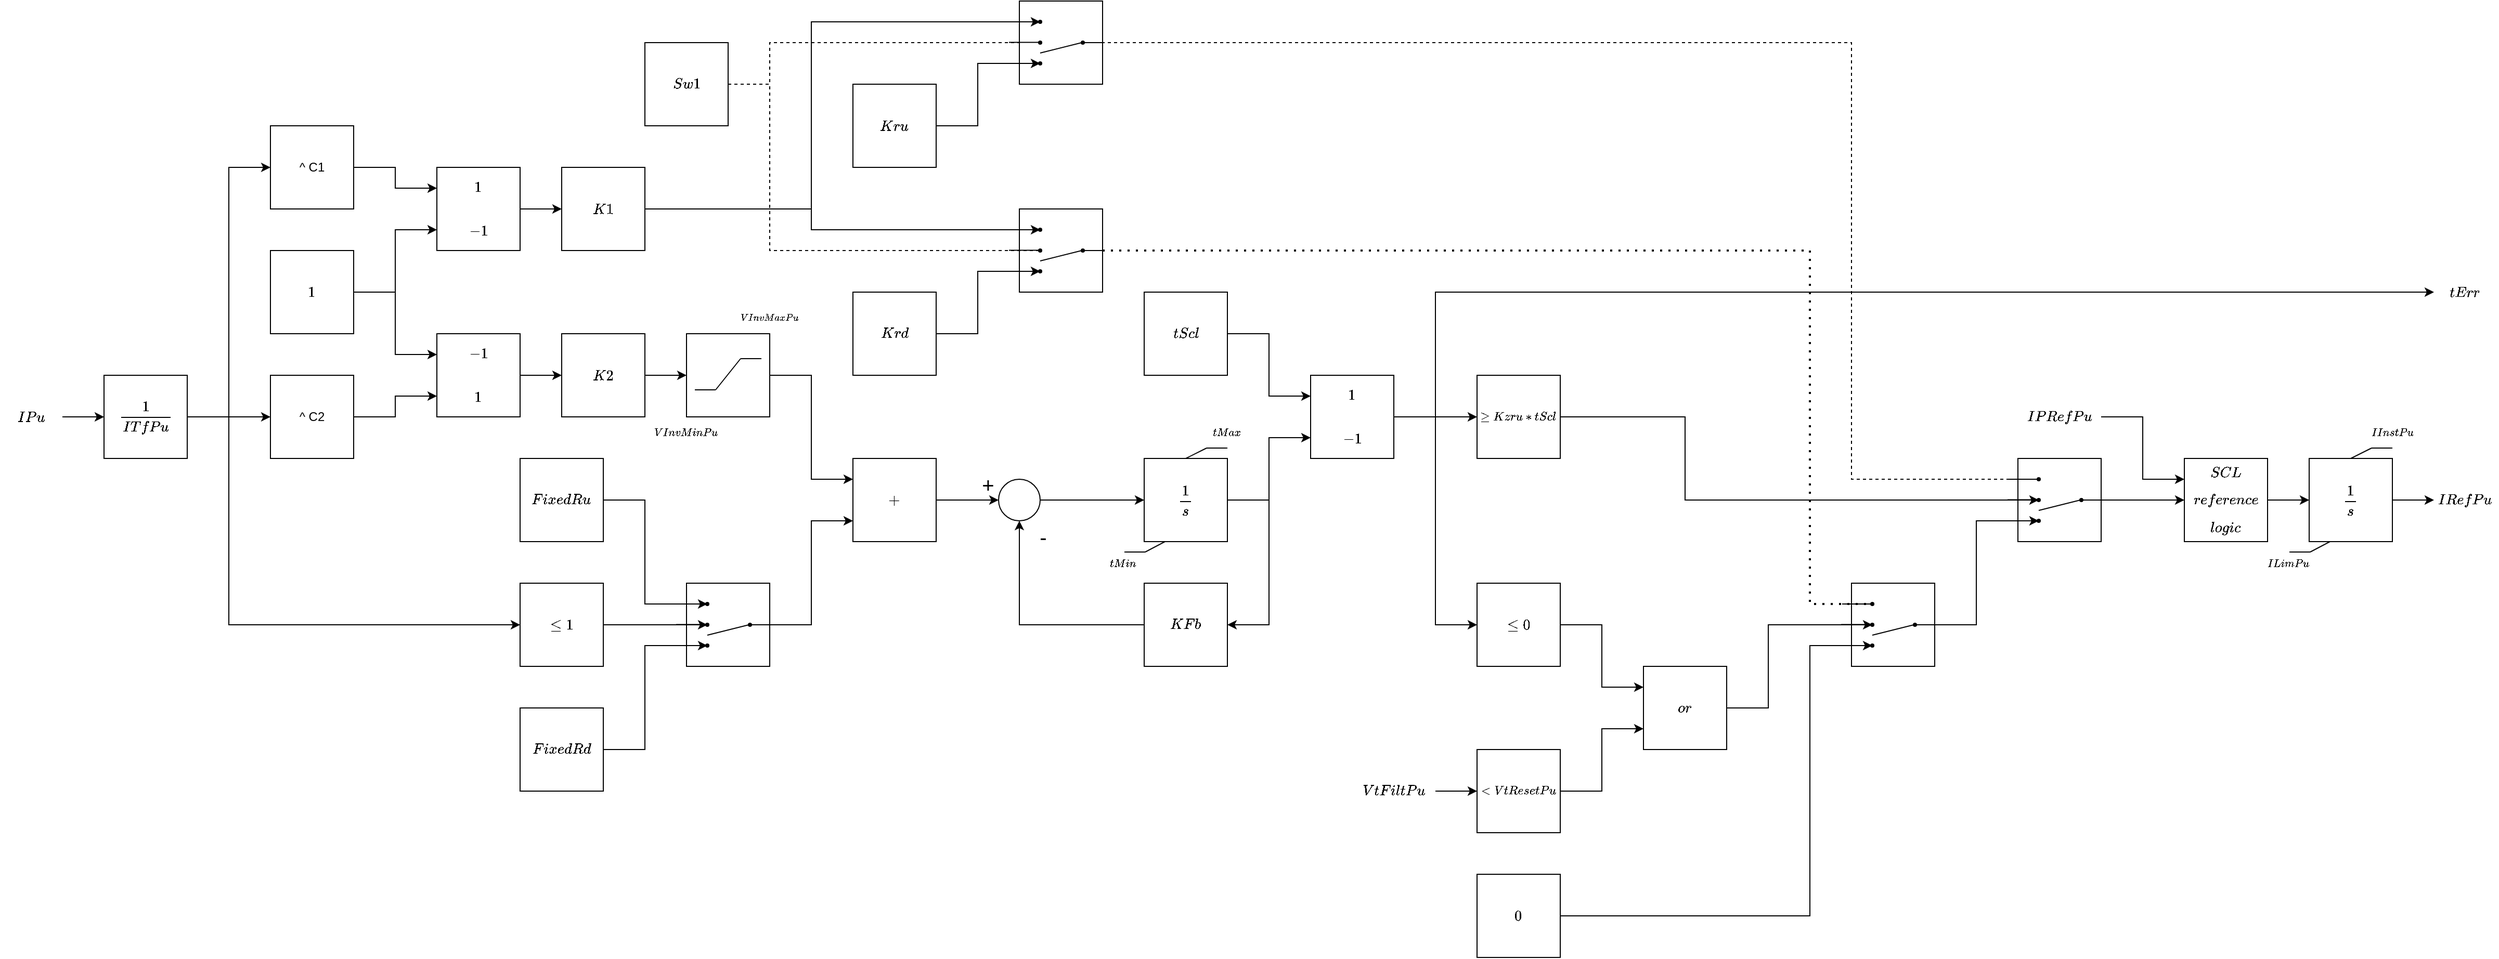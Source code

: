 <mxfile version="24.1.0" type="device">
  <diagram name="Page-1" id="-cMVqA2Gkwa5aGeDibPs">
    <mxGraphModel dx="1762" dy="1243" grid="1" gridSize="10" guides="1" tooltips="1" connect="1" arrows="1" fold="1" page="0" pageScale="1" pageWidth="413" pageHeight="583" math="1" shadow="0">
      <root>
        <mxCell id="0" />
        <mxCell id="1" parent="0" />
        <mxCell id="eN8Zq5XajQ-hrPbZrUXH-4" value="" style="edgeStyle=orthogonalEdgeStyle;rounded=0;orthogonalLoop=1;jettySize=auto;html=1;exitX=1;exitY=0.5;exitDx=0;exitDy=0;" parent="1" source="HanA1OKdP7TFDTROJioc-21" target="eN8Zq5XajQ-hrPbZrUXH-3" edge="1">
          <mxGeometry relative="1" as="geometry">
            <mxPoint x="-200" y="160" as="sourcePoint" />
          </mxGeometry>
        </mxCell>
        <mxCell id="GCO7xrDp6TmdYOZJOnFd-4" value="&lt;span style=&quot;background-color: initial;&quot;&gt;^ C2&lt;/span&gt;" style="whiteSpace=wrap;html=1;aspect=fixed;" parent="1" vertex="1">
          <mxGeometry y="120" width="80" height="80" as="geometry" />
        </mxCell>
        <mxCell id="GCO7xrDp6TmdYOZJOnFd-127" style="edgeStyle=orthogonalEdgeStyle;rounded=0;orthogonalLoop=1;jettySize=auto;html=1;exitX=0.5;exitY=1;exitDx=0;exitDy=0;" parent="1" source="GCO7xrDp6TmdYOZJOnFd-99" edge="1">
          <mxGeometry relative="1" as="geometry">
            <mxPoint x="880.2" y="270.2" as="targetPoint" />
          </mxGeometry>
        </mxCell>
        <mxCell id="GCO7xrDp6TmdYOZJOnFd-99" value="$$\frac{1}{s}$$" style="rounded=0;whiteSpace=wrap;html=1;" parent="1" vertex="1">
          <mxGeometry x="840" y="200" width="80" height="80" as="geometry" />
        </mxCell>
        <mxCell id="GCO7xrDp6TmdYOZJOnFd-110" value="" style="endArrow=none;html=1;exitX=0.5;exitY=0;exitDx=0;exitDy=0;" parent="1" source="GCO7xrDp6TmdYOZJOnFd-99" edge="1">
          <mxGeometry width="50" height="50" relative="1" as="geometry">
            <mxPoint x="880" y="210" as="sourcePoint" />
            <mxPoint x="900" y="190" as="targetPoint" />
          </mxGeometry>
        </mxCell>
        <mxCell id="GCO7xrDp6TmdYOZJOnFd-111" value="" style="endArrow=none;html=1;" parent="1" edge="1">
          <mxGeometry width="50" height="50" relative="1" as="geometry">
            <mxPoint x="900" y="190" as="sourcePoint" />
            <mxPoint x="920" y="190" as="targetPoint" />
          </mxGeometry>
        </mxCell>
        <mxCell id="GCO7xrDp6TmdYOZJOnFd-112" value="&lt;span style=&quot;font-size: 9px;&quot;&gt;$$tMax$$&lt;/span&gt;" style="text;html=1;strokeColor=none;fillColor=none;align=center;verticalAlign=middle;whiteSpace=wrap;rounded=0;fontSize=15;" parent="1" vertex="1">
          <mxGeometry x="840" y="160" width="160" height="30" as="geometry" />
        </mxCell>
        <mxCell id="GCO7xrDp6TmdYOZJOnFd-113" value="" style="endArrow=none;html=1;" parent="1" edge="1">
          <mxGeometry width="50" height="50" relative="1" as="geometry">
            <mxPoint x="841" y="290" as="sourcePoint" />
            <mxPoint x="821" y="290" as="targetPoint" />
          </mxGeometry>
        </mxCell>
        <mxCell id="GCO7xrDp6TmdYOZJOnFd-114" value="&lt;font style=&quot;font-size: 9px;&quot;&gt;$$tMin$$&lt;/font&gt;" style="text;html=1;strokeColor=none;fillColor=none;align=center;verticalAlign=middle;whiteSpace=wrap;rounded=0;fontSize=15;" parent="1" vertex="1">
          <mxGeometry x="760" y="286" width="120" height="30" as="geometry" />
        </mxCell>
        <mxCell id="GCO7xrDp6TmdYOZJOnFd-115" value="" style="endArrow=none;html=1;exitX=0.5;exitY=0;exitDx=0;exitDy=0;entryX=0.25;entryY=1;entryDx=0;entryDy=0;" parent="1" target="GCO7xrDp6TmdYOZJOnFd-99" edge="1">
          <mxGeometry width="50" height="50" relative="1" as="geometry">
            <mxPoint x="841" y="290" as="sourcePoint" />
            <mxPoint x="861" y="270" as="targetPoint" />
          </mxGeometry>
        </mxCell>
        <mxCell id="qLZYFt0uQZEpN5fuRu8l-1" value="" style="edgeStyle=orthogonalEdgeStyle;rounded=0;orthogonalLoop=1;jettySize=auto;html=1;" parent="1" source="eN8Zq5XajQ-hrPbZrUXH-3" target="GCO7xrDp6TmdYOZJOnFd-4" edge="1">
          <mxGeometry relative="1" as="geometry" />
        </mxCell>
        <mxCell id="eN8Zq5XajQ-hrPbZrUXH-3" value="$$\frac{1}{ITfPu}$$" style="whiteSpace=wrap;html=1;aspect=fixed;" parent="1" vertex="1">
          <mxGeometry x="-160" y="120" width="80" height="80" as="geometry" />
        </mxCell>
        <mxCell id="qLZYFt0uQZEpN5fuRu8l-6" value="" style="whiteSpace=wrap;html=1;aspect=fixed;" parent="1" vertex="1">
          <mxGeometry x="400" y="80" width="80" height="80" as="geometry" />
        </mxCell>
        <mxCell id="qLZYFt0uQZEpN5fuRu8l-7" value="" style="endArrow=none;html=1;" parent="1" edge="1">
          <mxGeometry width="50" height="50" relative="1" as="geometry">
            <mxPoint x="428" y="134" as="sourcePoint" />
            <mxPoint x="452" y="104" as="targetPoint" />
          </mxGeometry>
        </mxCell>
        <mxCell id="qLZYFt0uQZEpN5fuRu8l-8" value="" style="endArrow=none;html=1;" parent="1" edge="1">
          <mxGeometry width="50" height="50" relative="1" as="geometry">
            <mxPoint x="452" y="104" as="sourcePoint" />
            <mxPoint x="472" y="104" as="targetPoint" />
          </mxGeometry>
        </mxCell>
        <mxCell id="qLZYFt0uQZEpN5fuRu8l-9" value="&lt;font style=&quot;font-size: 8px;&quot;&gt;$$VInvMaxPu$$&lt;/font&gt;" style="text;html=1;strokeColor=none;fillColor=none;align=center;verticalAlign=middle;whiteSpace=wrap;rounded=0;fontSize=15;" parent="1" vertex="1">
          <mxGeometry x="400" y="50" width="160" height="30" as="geometry" />
        </mxCell>
        <mxCell id="qLZYFt0uQZEpN5fuRu8l-10" value="" style="endArrow=none;html=1;" parent="1" edge="1">
          <mxGeometry width="50" height="50" relative="1" as="geometry">
            <mxPoint x="428" y="134" as="sourcePoint" />
            <mxPoint x="408" y="134" as="targetPoint" />
          </mxGeometry>
        </mxCell>
        <mxCell id="qLZYFt0uQZEpN5fuRu8l-11" value="&lt;font style=&quot;font-size: 9px;&quot;&gt;$$VInvMinPu$$&lt;/font&gt;" style="text;html=1;strokeColor=none;fillColor=none;align=center;verticalAlign=middle;whiteSpace=wrap;rounded=0;fontSize=15;" parent="1" vertex="1">
          <mxGeometry x="320" y="160" width="160" height="30" as="geometry" />
        </mxCell>
        <mxCell id="HanA1OKdP7TFDTROJioc-18" value="$$IRefPu$$" style="text;strokeColor=none;align=center;fillColor=none;html=1;verticalAlign=middle;whiteSpace=wrap;rounded=0;" parent="1" vertex="1">
          <mxGeometry x="2080" y="225" width="60" height="30" as="geometry" />
        </mxCell>
        <mxCell id="HanA1OKdP7TFDTROJioc-21" value="$$IPu$$" style="text;strokeColor=none;align=center;fillColor=none;html=1;verticalAlign=middle;whiteSpace=wrap;rounded=0;" parent="1" vertex="1">
          <mxGeometry x="-260" y="145" width="60" height="30" as="geometry" />
        </mxCell>
        <mxCell id="2_03Gmtgli69JXWUNX96-17" value="" style="edgeStyle=orthogonalEdgeStyle;rounded=0;orthogonalLoop=1;jettySize=auto;html=1;" parent="1" source="HV3P0yh9cOvrx5BpRkT5-2" target="2_03Gmtgli69JXWUNX96-3" edge="1">
          <mxGeometry relative="1" as="geometry" />
        </mxCell>
        <mxCell id="HV3P0yh9cOvrx5BpRkT5-2" value="&lt;table style=&quot;&quot;&gt;&lt;tbody&gt;&lt;tr&gt;&lt;td&gt;&lt;font style=&quot;font-size: 12px;&quot;&gt;$$-1$$&lt;/font&gt;&lt;/td&gt;&lt;/tr&gt;&lt;tr&gt;&lt;td&gt;&lt;font style=&quot;font-size: 12px;&quot;&gt;$$1$$&lt;/font&gt;&lt;/td&gt;&lt;/tr&gt;&lt;/tbody&gt;&lt;/table&gt;" style="whiteSpace=wrap;html=1;aspect=fixed;" parent="1" vertex="1">
          <mxGeometry x="160" y="80" width="80" height="80" as="geometry" />
        </mxCell>
        <mxCell id="HV3P0yh9cOvrx5BpRkT5-4" value="&lt;span style=&quot;background-color: initial;&quot;&gt;^ C1&lt;/span&gt;" style="whiteSpace=wrap;html=1;aspect=fixed;" parent="1" vertex="1">
          <mxGeometry y="-120" width="80" height="80" as="geometry" />
        </mxCell>
        <mxCell id="HV3P0yh9cOvrx5BpRkT5-6" value="&lt;span style=&quot;background-color: initial;&quot;&gt;$$1$$&lt;/span&gt;" style="whiteSpace=wrap;html=1;aspect=fixed;" parent="1" vertex="1">
          <mxGeometry width="80" height="80" as="geometry" />
        </mxCell>
        <mxCell id="HV3P0yh9cOvrx5BpRkT5-8" value="&lt;span style=&quot;background-color: initial;&quot;&gt;$$tScl$$&lt;/span&gt;" style="whiteSpace=wrap;html=1;aspect=fixed;" parent="1" vertex="1">
          <mxGeometry x="840" y="40" width="80" height="80" as="geometry" />
        </mxCell>
        <mxCell id="HV3P0yh9cOvrx5BpRkT5-11" value="" style="whiteSpace=wrap;html=1;aspect=fixed;" parent="1" vertex="1">
          <mxGeometry x="400" y="320" width="80" height="80" as="geometry" />
        </mxCell>
        <mxCell id="HV3P0yh9cOvrx5BpRkT5-12" value="" style="endArrow=none;html=1;startArrow=none;" parent="1" source="HV3P0yh9cOvrx5BpRkT5-20" edge="1">
          <mxGeometry width="50" height="50" relative="1" as="geometry">
            <mxPoint x="460" y="360" as="sourcePoint" />
            <mxPoint x="480" y="360" as="targetPoint" />
          </mxGeometry>
        </mxCell>
        <mxCell id="HV3P0yh9cOvrx5BpRkT5-13" value="" style="endArrow=none;html=1;" parent="1" edge="1">
          <mxGeometry width="50" height="50" relative="1" as="geometry">
            <mxPoint x="391" y="340" as="sourcePoint" />
            <mxPoint x="421" y="340" as="targetPoint" />
          </mxGeometry>
        </mxCell>
        <mxCell id="HV3P0yh9cOvrx5BpRkT5-14" value="" style="endArrow=none;html=1;" parent="1" edge="1">
          <mxGeometry width="50" height="50" relative="1" as="geometry">
            <mxPoint x="390" y="359.8" as="sourcePoint" />
            <mxPoint x="420" y="359.8" as="targetPoint" />
          </mxGeometry>
        </mxCell>
        <mxCell id="HV3P0yh9cOvrx5BpRkT5-15" value="" style="endArrow=none;html=1;" parent="1" edge="1">
          <mxGeometry width="50" height="50" relative="1" as="geometry">
            <mxPoint x="390" y="380" as="sourcePoint" />
            <mxPoint x="420" y="380" as="targetPoint" />
          </mxGeometry>
        </mxCell>
        <mxCell id="HV3P0yh9cOvrx5BpRkT5-16" value="" style="shape=waypoint;sketch=0;fillStyle=solid;size=4;pointerEvents=1;points=[];fillColor=none;resizable=0;rotatable=0;perimeter=centerPerimeter;snapToPoint=1;" parent="1" vertex="1">
          <mxGeometry x="410" y="330" width="20" height="20" as="geometry" />
        </mxCell>
        <mxCell id="HV3P0yh9cOvrx5BpRkT5-17" value="" style="shape=waypoint;sketch=0;fillStyle=solid;size=4;pointerEvents=1;points=[];fillColor=none;resizable=0;rotatable=0;perimeter=centerPerimeter;snapToPoint=1;" parent="1" vertex="1">
          <mxGeometry x="410" y="350" width="20" height="20" as="geometry" />
        </mxCell>
        <mxCell id="HV3P0yh9cOvrx5BpRkT5-18" value="" style="shape=waypoint;sketch=0;fillStyle=solid;size=4;pointerEvents=1;points=[];fillColor=none;resizable=0;rotatable=0;perimeter=centerPerimeter;snapToPoint=1;" parent="1" vertex="1">
          <mxGeometry x="410" y="370" width="20" height="20" as="geometry" />
        </mxCell>
        <mxCell id="HV3P0yh9cOvrx5BpRkT5-19" value="" style="endArrow=none;html=1;" parent="1" target="HV3P0yh9cOvrx5BpRkT5-20" edge="1">
          <mxGeometry width="50" height="50" relative="1" as="geometry">
            <mxPoint x="460" y="360" as="sourcePoint" />
            <mxPoint x="480" y="360" as="targetPoint" />
          </mxGeometry>
        </mxCell>
        <mxCell id="HV3P0yh9cOvrx5BpRkT5-20" value="" style="shape=waypoint;sketch=0;fillStyle=solid;size=4;pointerEvents=1;points=[];fillColor=none;resizable=0;rotatable=0;perimeter=centerPerimeter;snapToPoint=1;" parent="1" vertex="1">
          <mxGeometry x="451" y="350" width="20" height="20" as="geometry" />
        </mxCell>
        <mxCell id="HV3P0yh9cOvrx5BpRkT5-21" value="" style="endArrow=none;html=1;" parent="1" edge="1">
          <mxGeometry width="50" height="50" relative="1" as="geometry">
            <mxPoint x="420" y="370" as="sourcePoint" />
            <mxPoint x="460" y="360" as="targetPoint" />
          </mxGeometry>
        </mxCell>
        <mxCell id="HV3P0yh9cOvrx5BpRkT5-26" value="&lt;span style=&quot;background-color: initial;&quot;&gt;$$K1$$&lt;/span&gt;" style="whiteSpace=wrap;html=1;aspect=fixed;" parent="1" vertex="1">
          <mxGeometry x="280" y="-80" width="80" height="80" as="geometry" />
        </mxCell>
        <mxCell id="HV3P0yh9cOvrx5BpRkT5-29" value="&lt;span style=&quot;background-color: initial;&quot;&gt;$$FixedRu$$&lt;/span&gt;" style="whiteSpace=wrap;html=1;aspect=fixed;" parent="1" vertex="1">
          <mxGeometry x="240" y="200" width="80" height="80" as="geometry" />
        </mxCell>
        <mxCell id="HV3P0yh9cOvrx5BpRkT5-31" value="$$+$$" style="whiteSpace=wrap;html=1;aspect=fixed;" parent="1" vertex="1">
          <mxGeometry x="560" y="200" width="80" height="80" as="geometry" />
        </mxCell>
        <mxCell id="HV3P0yh9cOvrx5BpRkT5-37" value="&lt;span style=&quot;background-color: initial;&quot;&gt;$$\leq 1$$&lt;/span&gt;" style="whiteSpace=wrap;html=1;aspect=fixed;" parent="1" vertex="1">
          <mxGeometry x="240" y="320" width="80" height="80" as="geometry" />
        </mxCell>
        <mxCell id="2_03Gmtgli69JXWUNX96-16" value="" style="edgeStyle=orthogonalEdgeStyle;rounded=0;orthogonalLoop=1;jettySize=auto;html=1;" parent="1" source="2_03Gmtgli69JXWUNX96-1" target="HV3P0yh9cOvrx5BpRkT5-26" edge="1">
          <mxGeometry relative="1" as="geometry" />
        </mxCell>
        <mxCell id="2_03Gmtgli69JXWUNX96-1" value="&lt;table style=&quot;&quot;&gt;&lt;tbody&gt;&lt;tr&gt;&lt;td&gt;&lt;font style=&quot;font-size: 12px;&quot;&gt;$$1$$&lt;/font&gt;&lt;/td&gt;&lt;/tr&gt;&lt;tr&gt;&lt;td&gt;&lt;font style=&quot;font-size: 12px;&quot;&gt;$$-1$$&lt;/font&gt;&lt;/td&gt;&lt;/tr&gt;&lt;/tbody&gt;&lt;/table&gt;" style="whiteSpace=wrap;html=1;aspect=fixed;" parent="1" vertex="1">
          <mxGeometry x="160" y="-80" width="80" height="80" as="geometry" />
        </mxCell>
        <mxCell id="2_03Gmtgli69JXWUNX96-18" value="" style="edgeStyle=orthogonalEdgeStyle;rounded=0;orthogonalLoop=1;jettySize=auto;html=1;" parent="1" source="2_03Gmtgli69JXWUNX96-3" target="qLZYFt0uQZEpN5fuRu8l-6" edge="1">
          <mxGeometry relative="1" as="geometry" />
        </mxCell>
        <mxCell id="2_03Gmtgli69JXWUNX96-3" value="&lt;span style=&quot;background-color: initial;&quot;&gt;$$K2$$&lt;/span&gt;" style="whiteSpace=wrap;html=1;aspect=fixed;" parent="1" vertex="1">
          <mxGeometry x="280" y="80" width="80" height="80" as="geometry" />
        </mxCell>
        <mxCell id="2_03Gmtgli69JXWUNX96-4" value="&lt;span style=&quot;background-color: initial;&quot;&gt;$$FixedRd$$&lt;/span&gt;" style="whiteSpace=wrap;html=1;aspect=fixed;" parent="1" vertex="1">
          <mxGeometry x="240" y="440" width="80" height="80" as="geometry" />
        </mxCell>
        <mxCell id="2_03Gmtgli69JXWUNX96-5" value="" style="endArrow=classic;html=1;rounded=0;exitX=1;exitY=0.5;exitDx=0;exitDy=0;entryX=0;entryY=0.5;entryDx=0;entryDy=0;" parent="1" source="eN8Zq5XajQ-hrPbZrUXH-3" target="HV3P0yh9cOvrx5BpRkT5-37" edge="1">
          <mxGeometry width="50" height="50" relative="1" as="geometry">
            <mxPoint x="50" y="300" as="sourcePoint" />
            <mxPoint x="100" y="250" as="targetPoint" />
            <Array as="points">
              <mxPoint x="-40" y="160" />
              <mxPoint x="-40" y="360" />
            </Array>
          </mxGeometry>
        </mxCell>
        <mxCell id="2_03Gmtgli69JXWUNX96-6" value="" style="endArrow=classic;html=1;rounded=0;exitX=1;exitY=0.5;exitDx=0;exitDy=0;entryX=0.3;entryY=0.65;entryDx=0;entryDy=0;entryPerimeter=0;" parent="1" source="HV3P0yh9cOvrx5BpRkT5-29" target="HV3P0yh9cOvrx5BpRkT5-16" edge="1">
          <mxGeometry width="50" height="50" relative="1" as="geometry">
            <mxPoint x="50" y="300" as="sourcePoint" />
            <mxPoint x="100" y="250" as="targetPoint" />
            <Array as="points">
              <mxPoint x="360" y="240" />
              <mxPoint x="360" y="340" />
            </Array>
          </mxGeometry>
        </mxCell>
        <mxCell id="2_03Gmtgli69JXWUNX96-8" value="" style="endArrow=classic;html=1;rounded=0;exitX=1;exitY=0.5;exitDx=0;exitDy=0;entryX=0.95;entryY=1;entryDx=0;entryDy=0;entryPerimeter=0;" parent="1" source="2_03Gmtgli69JXWUNX96-4" target="HV3P0yh9cOvrx5BpRkT5-18" edge="1">
          <mxGeometry width="50" height="50" relative="1" as="geometry">
            <mxPoint x="50" y="300" as="sourcePoint" />
            <mxPoint x="100" y="250" as="targetPoint" />
            <Array as="points">
              <mxPoint x="360" y="480" />
              <mxPoint x="360" y="380" />
            </Array>
          </mxGeometry>
        </mxCell>
        <mxCell id="2_03Gmtgli69JXWUNX96-10" value="" style="endArrow=classic;html=1;rounded=0;exitX=1;exitY=0.5;exitDx=0;exitDy=0;" parent="1" source="HV3P0yh9cOvrx5BpRkT5-37" target="HV3P0yh9cOvrx5BpRkT5-17" edge="1">
          <mxGeometry width="50" height="50" relative="1" as="geometry">
            <mxPoint x="50" y="300" as="sourcePoint" />
            <mxPoint x="100" y="250" as="targetPoint" />
          </mxGeometry>
        </mxCell>
        <mxCell id="2_03Gmtgli69JXWUNX96-11" value="" style="endArrow=classic;html=1;rounded=0;exitX=1;exitY=0.5;exitDx=0;exitDy=0;entryX=0;entryY=0.5;entryDx=0;entryDy=0;" parent="1" source="eN8Zq5XajQ-hrPbZrUXH-3" target="HV3P0yh9cOvrx5BpRkT5-4" edge="1">
          <mxGeometry width="50" height="50" relative="1" as="geometry">
            <mxPoint x="50" y="60" as="sourcePoint" />
            <mxPoint x="100" y="10" as="targetPoint" />
            <Array as="points">
              <mxPoint x="-40" y="160" />
              <mxPoint x="-40" y="-80" />
            </Array>
          </mxGeometry>
        </mxCell>
        <mxCell id="2_03Gmtgli69JXWUNX96-12" value="" style="endArrow=classic;html=1;rounded=0;exitX=1;exitY=0.5;exitDx=0;exitDy=0;entryX=0;entryY=0.25;entryDx=0;entryDy=0;" parent="1" source="HV3P0yh9cOvrx5BpRkT5-4" target="2_03Gmtgli69JXWUNX96-1" edge="1">
          <mxGeometry width="50" height="50" relative="1" as="geometry">
            <mxPoint x="50" y="60" as="sourcePoint" />
            <mxPoint x="100" y="10" as="targetPoint" />
            <Array as="points">
              <mxPoint x="120" y="-80" />
              <mxPoint x="120" y="-60" />
            </Array>
          </mxGeometry>
        </mxCell>
        <mxCell id="2_03Gmtgli69JXWUNX96-13" value="" style="endArrow=classic;html=1;rounded=0;exitX=1;exitY=0.5;exitDx=0;exitDy=0;entryX=0;entryY=0.75;entryDx=0;entryDy=0;" parent="1" source="GCO7xrDp6TmdYOZJOnFd-4" target="HV3P0yh9cOvrx5BpRkT5-2" edge="1">
          <mxGeometry width="50" height="50" relative="1" as="geometry">
            <mxPoint x="50" y="60" as="sourcePoint" />
            <mxPoint x="100" y="10" as="targetPoint" />
            <Array as="points">
              <mxPoint x="120" y="160" />
              <mxPoint x="120" y="140" />
            </Array>
          </mxGeometry>
        </mxCell>
        <mxCell id="2_03Gmtgli69JXWUNX96-14" value="" style="endArrow=classic;html=1;rounded=0;exitX=1;exitY=0.5;exitDx=0;exitDy=0;entryX=0;entryY=0.75;entryDx=0;entryDy=0;" parent="1" source="HV3P0yh9cOvrx5BpRkT5-6" target="2_03Gmtgli69JXWUNX96-1" edge="1">
          <mxGeometry width="50" height="50" relative="1" as="geometry">
            <mxPoint x="50" y="60" as="sourcePoint" />
            <mxPoint x="100" y="10" as="targetPoint" />
            <Array as="points">
              <mxPoint x="120" y="40" />
              <mxPoint x="120" y="-20" />
            </Array>
          </mxGeometry>
        </mxCell>
        <mxCell id="2_03Gmtgli69JXWUNX96-15" value="" style="endArrow=classic;html=1;rounded=0;exitX=1;exitY=0.5;exitDx=0;exitDy=0;entryX=0;entryY=0.25;entryDx=0;entryDy=0;" parent="1" source="HV3P0yh9cOvrx5BpRkT5-6" target="HV3P0yh9cOvrx5BpRkT5-2" edge="1">
          <mxGeometry width="50" height="50" relative="1" as="geometry">
            <mxPoint x="50" y="60" as="sourcePoint" />
            <mxPoint x="100" y="10" as="targetPoint" />
            <Array as="points">
              <mxPoint x="120" y="40" />
              <mxPoint x="120" y="100" />
            </Array>
          </mxGeometry>
        </mxCell>
        <mxCell id="2_03Gmtgli69JXWUNX96-19" value="" style="endArrow=classic;html=1;rounded=0;exitX=1;exitY=0.5;exitDx=0;exitDy=0;entryX=0;entryY=0.25;entryDx=0;entryDy=0;" parent="1" source="qLZYFt0uQZEpN5fuRu8l-6" target="HV3P0yh9cOvrx5BpRkT5-31" edge="1">
          <mxGeometry width="50" height="50" relative="1" as="geometry">
            <mxPoint x="50" y="60" as="sourcePoint" />
            <mxPoint x="100" y="10" as="targetPoint" />
            <Array as="points">
              <mxPoint x="520" y="120" />
              <mxPoint x="520" y="220" />
            </Array>
          </mxGeometry>
        </mxCell>
        <mxCell id="2_03Gmtgli69JXWUNX96-20" value="" style="endArrow=classic;html=1;rounded=0;exitX=1;exitY=0.5;exitDx=0;exitDy=0;entryX=0;entryY=0.75;entryDx=0;entryDy=0;" parent="1" source="HV3P0yh9cOvrx5BpRkT5-11" target="HV3P0yh9cOvrx5BpRkT5-31" edge="1">
          <mxGeometry width="50" height="50" relative="1" as="geometry">
            <mxPoint x="50" y="60" as="sourcePoint" />
            <mxPoint x="100" y="10" as="targetPoint" />
            <Array as="points">
              <mxPoint x="520" y="360" />
              <mxPoint x="520" y="260" />
            </Array>
          </mxGeometry>
        </mxCell>
        <mxCell id="2_03Gmtgli69JXWUNX96-21" value="" style="ellipse;whiteSpace=wrap;html=1;aspect=fixed;" parent="1" vertex="1">
          <mxGeometry x="700" y="220" width="40" height="40" as="geometry" />
        </mxCell>
        <mxCell id="2_03Gmtgli69JXWUNX96-22" value="+" style="text;html=1;strokeColor=none;fillColor=none;align=center;verticalAlign=middle;whiteSpace=wrap;rounded=0;fontSize=20;" parent="1" vertex="1">
          <mxGeometry x="660" y="209" width="60" height="31" as="geometry" />
        </mxCell>
        <mxCell id="2_03Gmtgli69JXWUNX96-23" value="-" style="text;html=1;strokeColor=none;fillColor=none;align=center;verticalAlign=middle;whiteSpace=wrap;rounded=0;fontSize=20;" parent="1" vertex="1">
          <mxGeometry x="713" y="260" width="60" height="30" as="geometry" />
        </mxCell>
        <mxCell id="2_03Gmtgli69JXWUNX96-24" value="" style="endArrow=classic;html=1;rounded=0;exitX=1;exitY=0.5;exitDx=0;exitDy=0;entryX=0;entryY=0.5;entryDx=0;entryDy=0;" parent="1" source="HV3P0yh9cOvrx5BpRkT5-31" target="2_03Gmtgli69JXWUNX96-21" edge="1">
          <mxGeometry width="50" height="50" relative="1" as="geometry">
            <mxPoint x="530" y="180" as="sourcePoint" />
            <mxPoint x="580" y="130" as="targetPoint" />
          </mxGeometry>
        </mxCell>
        <mxCell id="2_03Gmtgli69JXWUNX96-25" value="&lt;table style=&quot;&quot;&gt;&lt;tbody&gt;&lt;tr&gt;&lt;td&gt;&lt;font style=&quot;font-size: 12px;&quot;&gt;$$1$$&lt;/font&gt;&lt;/td&gt;&lt;/tr&gt;&lt;tr&gt;&lt;td&gt;&lt;font style=&quot;font-size: 12px;&quot;&gt;$$-1$$&lt;/font&gt;&lt;/td&gt;&lt;/tr&gt;&lt;/tbody&gt;&lt;/table&gt;" style="whiteSpace=wrap;html=1;aspect=fixed;" parent="1" vertex="1">
          <mxGeometry x="1000" y="120" width="80" height="80" as="geometry" />
        </mxCell>
        <mxCell id="2_03Gmtgli69JXWUNX96-26" value="&lt;span style=&quot;background-color: initial;&quot;&gt;$$KFb$$&lt;/span&gt;" style="whiteSpace=wrap;html=1;aspect=fixed;" parent="1" vertex="1">
          <mxGeometry x="840" y="320" width="80" height="80" as="geometry" />
        </mxCell>
        <mxCell id="2_03Gmtgli69JXWUNX96-27" value="" style="endArrow=classic;html=1;rounded=0;exitX=1;exitY=0.5;exitDx=0;exitDy=0;entryX=0;entryY=0.5;entryDx=0;entryDy=0;" parent="1" source="2_03Gmtgli69JXWUNX96-21" target="GCO7xrDp6TmdYOZJOnFd-99" edge="1">
          <mxGeometry width="50" height="50" relative="1" as="geometry">
            <mxPoint x="530" y="180" as="sourcePoint" />
            <mxPoint x="580" y="130" as="targetPoint" />
          </mxGeometry>
        </mxCell>
        <mxCell id="2_03Gmtgli69JXWUNX96-28" value="" style="endArrow=classic;html=1;rounded=0;exitX=1;exitY=0.5;exitDx=0;exitDy=0;entryX=0;entryY=0.75;entryDx=0;entryDy=0;" parent="1" source="GCO7xrDp6TmdYOZJOnFd-99" target="2_03Gmtgli69JXWUNX96-25" edge="1">
          <mxGeometry width="50" height="50" relative="1" as="geometry">
            <mxPoint x="530" y="180" as="sourcePoint" />
            <mxPoint x="580" y="130" as="targetPoint" />
            <Array as="points">
              <mxPoint x="960" y="240" />
              <mxPoint x="960" y="180" />
            </Array>
          </mxGeometry>
        </mxCell>
        <mxCell id="-JaRf_K257pUA9tKJ0g3-1" value="" style="endArrow=classic;html=1;rounded=0;exitX=1;exitY=0.5;exitDx=0;exitDy=0;entryX=0;entryY=0.25;entryDx=0;entryDy=0;" parent="1" source="HV3P0yh9cOvrx5BpRkT5-8" target="2_03Gmtgli69JXWUNX96-25" edge="1">
          <mxGeometry width="50" height="50" relative="1" as="geometry">
            <mxPoint x="410" y="280" as="sourcePoint" />
            <mxPoint x="460" y="230" as="targetPoint" />
            <Array as="points">
              <mxPoint x="960" y="80" />
              <mxPoint x="960" y="140" />
            </Array>
          </mxGeometry>
        </mxCell>
        <mxCell id="-JaRf_K257pUA9tKJ0g3-2" value="" style="endArrow=classic;html=1;rounded=0;exitX=1;exitY=0.5;exitDx=0;exitDy=0;entryX=1;entryY=0.5;entryDx=0;entryDy=0;" parent="1" source="GCO7xrDp6TmdYOZJOnFd-99" target="2_03Gmtgli69JXWUNX96-26" edge="1">
          <mxGeometry width="50" height="50" relative="1" as="geometry">
            <mxPoint x="410" y="280" as="sourcePoint" />
            <mxPoint x="460" y="230" as="targetPoint" />
            <Array as="points">
              <mxPoint x="960" y="240" />
              <mxPoint x="960" y="360" />
            </Array>
          </mxGeometry>
        </mxCell>
        <mxCell id="-JaRf_K257pUA9tKJ0g3-3" value="" style="endArrow=classic;html=1;rounded=0;exitX=0;exitY=0.5;exitDx=0;exitDy=0;entryX=0.5;entryY=1;entryDx=0;entryDy=0;" parent="1" source="2_03Gmtgli69JXWUNX96-26" target="2_03Gmtgli69JXWUNX96-21" edge="1">
          <mxGeometry width="50" height="50" relative="1" as="geometry">
            <mxPoint x="410" y="280" as="sourcePoint" />
            <mxPoint x="460" y="230" as="targetPoint" />
            <Array as="points">
              <mxPoint x="720" y="360" />
            </Array>
          </mxGeometry>
        </mxCell>
        <mxCell id="-JaRf_K257pUA9tKJ0g3-4" value="&lt;span style=&quot;background-color: initial;&quot;&gt;&lt;font style=&quot;font-size: 10px;&quot;&gt;$$\geq Kzru*tScl$$&lt;/font&gt;&lt;/span&gt;" style="whiteSpace=wrap;html=1;aspect=fixed;" parent="1" vertex="1">
          <mxGeometry x="1160" y="120" width="80" height="80" as="geometry" />
        </mxCell>
        <mxCell id="-JaRf_K257pUA9tKJ0g3-5" value="&lt;span style=&quot;background-color: initial;&quot;&gt;$$\leq 0$$&lt;/span&gt;" style="whiteSpace=wrap;html=1;aspect=fixed;" parent="1" vertex="1">
          <mxGeometry x="1160" y="320" width="80" height="80" as="geometry" />
        </mxCell>
        <mxCell id="-JaRf_K257pUA9tKJ0g3-6" value="" style="endArrow=classic;html=1;rounded=0;exitX=1;exitY=0.5;exitDx=0;exitDy=0;entryX=0;entryY=0.5;entryDx=0;entryDy=0;" parent="1" source="2_03Gmtgli69JXWUNX96-25" target="-JaRf_K257pUA9tKJ0g3-4" edge="1">
          <mxGeometry width="50" height="50" relative="1" as="geometry">
            <mxPoint x="1170" y="280" as="sourcePoint" />
            <mxPoint x="1220" y="230" as="targetPoint" />
          </mxGeometry>
        </mxCell>
        <mxCell id="-JaRf_K257pUA9tKJ0g3-7" value="" style="endArrow=classic;html=1;rounded=0;exitX=1;exitY=0.5;exitDx=0;exitDy=0;entryX=0;entryY=0.5;entryDx=0;entryDy=0;" parent="1" source="2_03Gmtgli69JXWUNX96-25" target="-JaRf_K257pUA9tKJ0g3-5" edge="1">
          <mxGeometry width="50" height="50" relative="1" as="geometry">
            <mxPoint x="1170" y="280" as="sourcePoint" />
            <mxPoint x="1220" y="230" as="targetPoint" />
            <Array as="points">
              <mxPoint x="1120" y="160" />
              <mxPoint x="1120" y="360" />
            </Array>
          </mxGeometry>
        </mxCell>
        <mxCell id="-JaRf_K257pUA9tKJ0g3-8" value="$$tErr$$" style="text;strokeColor=none;align=center;fillColor=none;html=1;verticalAlign=middle;whiteSpace=wrap;rounded=0;" parent="1" vertex="1">
          <mxGeometry x="2080" y="25" width="60" height="30" as="geometry" />
        </mxCell>
        <mxCell id="-JaRf_K257pUA9tKJ0g3-9" value="" style="endArrow=classic;html=1;rounded=0;exitX=1;exitY=0.5;exitDx=0;exitDy=0;entryX=0;entryY=0.5;entryDx=0;entryDy=0;" parent="1" source="2_03Gmtgli69JXWUNX96-25" target="-JaRf_K257pUA9tKJ0g3-8" edge="1">
          <mxGeometry width="50" height="50" relative="1" as="geometry">
            <mxPoint x="1170" y="280" as="sourcePoint" />
            <mxPoint x="1220" y="230" as="targetPoint" />
            <Array as="points">
              <mxPoint x="1120" y="160" />
              <mxPoint x="1120" y="40" />
            </Array>
          </mxGeometry>
        </mxCell>
        <mxCell id="g2HDWmR6_UbopgEiNKFt-9" value="" style="edgeStyle=orthogonalEdgeStyle;rounded=0;orthogonalLoop=1;jettySize=auto;html=1;" edge="1" parent="1" source="-JaRf_K257pUA9tKJ0g3-10" target="g2HDWmR6_UbopgEiNKFt-8">
          <mxGeometry relative="1" as="geometry" />
        </mxCell>
        <mxCell id="-JaRf_K257pUA9tKJ0g3-10" value="" style="whiteSpace=wrap;html=1;aspect=fixed;" parent="1" vertex="1">
          <mxGeometry x="1680" y="200" width="80" height="80" as="geometry" />
        </mxCell>
        <mxCell id="-JaRf_K257pUA9tKJ0g3-11" value="" style="endArrow=none;html=1;startArrow=none;" parent="1" source="-JaRf_K257pUA9tKJ0g3-19" edge="1">
          <mxGeometry width="50" height="50" relative="1" as="geometry">
            <mxPoint x="1740" y="240" as="sourcePoint" />
            <mxPoint x="1760" y="240" as="targetPoint" />
          </mxGeometry>
        </mxCell>
        <mxCell id="-JaRf_K257pUA9tKJ0g3-12" value="" style="endArrow=none;html=1;" parent="1" edge="1">
          <mxGeometry width="50" height="50" relative="1" as="geometry">
            <mxPoint x="1671" y="220" as="sourcePoint" />
            <mxPoint x="1701" y="220" as="targetPoint" />
          </mxGeometry>
        </mxCell>
        <mxCell id="-JaRf_K257pUA9tKJ0g3-13" value="" style="endArrow=none;html=1;" parent="1" edge="1">
          <mxGeometry width="50" height="50" relative="1" as="geometry">
            <mxPoint x="1670" y="239.8" as="sourcePoint" />
            <mxPoint x="1700" y="239.8" as="targetPoint" />
          </mxGeometry>
        </mxCell>
        <mxCell id="-JaRf_K257pUA9tKJ0g3-14" value="" style="endArrow=none;html=1;" parent="1" edge="1">
          <mxGeometry width="50" height="50" relative="1" as="geometry">
            <mxPoint x="1670" y="260" as="sourcePoint" />
            <mxPoint x="1700" y="260" as="targetPoint" />
          </mxGeometry>
        </mxCell>
        <mxCell id="-JaRf_K257pUA9tKJ0g3-15" value="" style="shape=waypoint;sketch=0;fillStyle=solid;size=4;pointerEvents=1;points=[];fillColor=none;resizable=0;rotatable=0;perimeter=centerPerimeter;snapToPoint=1;" parent="1" vertex="1">
          <mxGeometry x="1690" y="210" width="20" height="20" as="geometry" />
        </mxCell>
        <mxCell id="-JaRf_K257pUA9tKJ0g3-16" value="" style="shape=waypoint;sketch=0;fillStyle=solid;size=4;pointerEvents=1;points=[];fillColor=none;resizable=0;rotatable=0;perimeter=centerPerimeter;snapToPoint=1;" parent="1" vertex="1">
          <mxGeometry x="1690" y="230" width="20" height="20" as="geometry" />
        </mxCell>
        <mxCell id="-JaRf_K257pUA9tKJ0g3-17" value="" style="shape=waypoint;sketch=0;fillStyle=solid;size=4;pointerEvents=1;points=[];fillColor=none;resizable=0;rotatable=0;perimeter=centerPerimeter;snapToPoint=1;" parent="1" vertex="1">
          <mxGeometry x="1690" y="250" width="20" height="20" as="geometry" />
        </mxCell>
        <mxCell id="-JaRf_K257pUA9tKJ0g3-18" value="" style="endArrow=none;html=1;" parent="1" target="-JaRf_K257pUA9tKJ0g3-19" edge="1">
          <mxGeometry width="50" height="50" relative="1" as="geometry">
            <mxPoint x="1740" y="240" as="sourcePoint" />
            <mxPoint x="1760" y="240" as="targetPoint" />
          </mxGeometry>
        </mxCell>
        <mxCell id="-JaRf_K257pUA9tKJ0g3-19" value="" style="shape=waypoint;sketch=0;fillStyle=solid;size=4;pointerEvents=1;points=[];fillColor=none;resizable=0;rotatable=0;perimeter=centerPerimeter;snapToPoint=1;" parent="1" vertex="1">
          <mxGeometry x="1731" y="230" width="20" height="20" as="geometry" />
        </mxCell>
        <mxCell id="-JaRf_K257pUA9tKJ0g3-20" value="" style="endArrow=none;html=1;" parent="1" edge="1">
          <mxGeometry width="50" height="50" relative="1" as="geometry">
            <mxPoint x="1700" y="250" as="sourcePoint" />
            <mxPoint x="1740" y="240" as="targetPoint" />
          </mxGeometry>
        </mxCell>
        <mxCell id="-JaRf_K257pUA9tKJ0g3-21" value="&lt;span style=&quot;background-color: initial;&quot;&gt;$$0$$&lt;/span&gt;" style="whiteSpace=wrap;html=1;aspect=fixed;" parent="1" vertex="1">
          <mxGeometry x="1160" y="600" width="80" height="80" as="geometry" />
        </mxCell>
        <mxCell id="-JaRf_K257pUA9tKJ0g3-22" value="&lt;font style=&quot;font-size: 9px;&quot;&gt;$$ILimPu$$&lt;/font&gt;" style="text;html=1;strokeColor=none;fillColor=none;align=center;verticalAlign=middle;whiteSpace=wrap;rounded=0;fontSize=15;" parent="1" vertex="1">
          <mxGeometry x="1880" y="286" width="120" height="30" as="geometry" />
        </mxCell>
        <mxCell id="-JaRf_K257pUA9tKJ0g3-23" value="&lt;span style=&quot;font-size: 9px;&quot;&gt;$$IInstPu$$&lt;/span&gt;" style="text;html=1;strokeColor=none;fillColor=none;align=center;verticalAlign=middle;whiteSpace=wrap;rounded=0;fontSize=15;" parent="1" vertex="1">
          <mxGeometry x="1960" y="160" width="160" height="30" as="geometry" />
        </mxCell>
        <mxCell id="-JaRf_K257pUA9tKJ0g3-24" style="edgeStyle=orthogonalEdgeStyle;rounded=0;orthogonalLoop=1;jettySize=auto;html=1;exitX=0.5;exitY=1;exitDx=0;exitDy=0;" parent="1" source="-JaRf_K257pUA9tKJ0g3-25" edge="1">
          <mxGeometry relative="1" as="geometry">
            <mxPoint x="2000.2" y="270.2" as="targetPoint" />
          </mxGeometry>
        </mxCell>
        <mxCell id="-JaRf_K257pUA9tKJ0g3-30" value="" style="edgeStyle=orthogonalEdgeStyle;rounded=0;orthogonalLoop=1;jettySize=auto;html=1;" parent="1" source="-JaRf_K257pUA9tKJ0g3-25" target="HanA1OKdP7TFDTROJioc-18" edge="1">
          <mxGeometry relative="1" as="geometry" />
        </mxCell>
        <mxCell id="-JaRf_K257pUA9tKJ0g3-25" value="$$\frac{1}{s}$$" style="rounded=0;whiteSpace=wrap;html=1;" parent="1" vertex="1">
          <mxGeometry x="1960" y="200" width="80" height="80" as="geometry" />
        </mxCell>
        <mxCell id="-JaRf_K257pUA9tKJ0g3-26" value="" style="endArrow=none;html=1;exitX=0.5;exitY=0;exitDx=0;exitDy=0;" parent="1" source="-JaRf_K257pUA9tKJ0g3-25" edge="1">
          <mxGeometry width="50" height="50" relative="1" as="geometry">
            <mxPoint x="2000" y="210" as="sourcePoint" />
            <mxPoint x="2020" y="190" as="targetPoint" />
          </mxGeometry>
        </mxCell>
        <mxCell id="-JaRf_K257pUA9tKJ0g3-27" value="" style="endArrow=none;html=1;" parent="1" edge="1">
          <mxGeometry width="50" height="50" relative="1" as="geometry">
            <mxPoint x="2020" y="190" as="sourcePoint" />
            <mxPoint x="2040" y="190" as="targetPoint" />
          </mxGeometry>
        </mxCell>
        <mxCell id="-JaRf_K257pUA9tKJ0g3-28" value="" style="endArrow=none;html=1;" parent="1" edge="1">
          <mxGeometry width="50" height="50" relative="1" as="geometry">
            <mxPoint x="1961" y="290" as="sourcePoint" />
            <mxPoint x="1941" y="290" as="targetPoint" />
          </mxGeometry>
        </mxCell>
        <mxCell id="-JaRf_K257pUA9tKJ0g3-29" value="" style="endArrow=none;html=1;exitX=0.5;exitY=0;exitDx=0;exitDy=0;entryX=0.25;entryY=1;entryDx=0;entryDy=0;" parent="1" target="-JaRf_K257pUA9tKJ0g3-25" edge="1">
          <mxGeometry width="50" height="50" relative="1" as="geometry">
            <mxPoint x="1961" y="290" as="sourcePoint" />
            <mxPoint x="1981" y="270" as="targetPoint" />
          </mxGeometry>
        </mxCell>
        <mxCell id="-JaRf_K257pUA9tKJ0g3-31" value="" style="endArrow=classic;html=1;rounded=0;exitX=1;exitY=0.5;exitDx=0;exitDy=0;entryX=0.35;entryY=0.65;entryDx=0;entryDy=0;entryPerimeter=0;" parent="1" source="-JaRf_K257pUA9tKJ0g3-4" target="-JaRf_K257pUA9tKJ0g3-16" edge="1">
          <mxGeometry width="50" height="50" relative="1" as="geometry">
            <mxPoint x="1130" y="240" as="sourcePoint" />
            <mxPoint x="1180" y="190" as="targetPoint" />
            <Array as="points">
              <mxPoint x="1360" y="160" />
              <mxPoint x="1360" y="240" />
            </Array>
          </mxGeometry>
        </mxCell>
        <mxCell id="-JaRf_K257pUA9tKJ0g3-32" value="" style="whiteSpace=wrap;html=1;aspect=fixed;" parent="1" vertex="1">
          <mxGeometry x="1520" y="320" width="80" height="80" as="geometry" />
        </mxCell>
        <mxCell id="-JaRf_K257pUA9tKJ0g3-33" value="" style="endArrow=none;html=1;startArrow=none;" parent="1" source="-JaRf_K257pUA9tKJ0g3-41" edge="1">
          <mxGeometry width="50" height="50" relative="1" as="geometry">
            <mxPoint x="1580" y="360" as="sourcePoint" />
            <mxPoint x="1600" y="360" as="targetPoint" />
          </mxGeometry>
        </mxCell>
        <mxCell id="-JaRf_K257pUA9tKJ0g3-34" value="" style="endArrow=none;html=1;" parent="1" edge="1">
          <mxGeometry width="50" height="50" relative="1" as="geometry">
            <mxPoint x="1511" y="340" as="sourcePoint" />
            <mxPoint x="1541" y="340" as="targetPoint" />
          </mxGeometry>
        </mxCell>
        <mxCell id="-JaRf_K257pUA9tKJ0g3-35" value="" style="endArrow=none;html=1;" parent="1" edge="1">
          <mxGeometry width="50" height="50" relative="1" as="geometry">
            <mxPoint x="1510" y="359.8" as="sourcePoint" />
            <mxPoint x="1540" y="359.8" as="targetPoint" />
          </mxGeometry>
        </mxCell>
        <mxCell id="-JaRf_K257pUA9tKJ0g3-36" value="" style="endArrow=none;html=1;" parent="1" edge="1">
          <mxGeometry width="50" height="50" relative="1" as="geometry">
            <mxPoint x="1510" y="380" as="sourcePoint" />
            <mxPoint x="1540" y="380" as="targetPoint" />
          </mxGeometry>
        </mxCell>
        <mxCell id="-JaRf_K257pUA9tKJ0g3-37" value="" style="shape=waypoint;sketch=0;fillStyle=solid;size=4;pointerEvents=1;points=[];fillColor=none;resizable=0;rotatable=0;perimeter=centerPerimeter;snapToPoint=1;" parent="1" vertex="1">
          <mxGeometry x="1530" y="330" width="20" height="20" as="geometry" />
        </mxCell>
        <mxCell id="-JaRf_K257pUA9tKJ0g3-38" value="" style="shape=waypoint;sketch=0;fillStyle=solid;size=4;pointerEvents=1;points=[];fillColor=none;resizable=0;rotatable=0;perimeter=centerPerimeter;snapToPoint=1;" parent="1" vertex="1">
          <mxGeometry x="1530" y="350" width="20" height="20" as="geometry" />
        </mxCell>
        <mxCell id="-JaRf_K257pUA9tKJ0g3-39" value="" style="shape=waypoint;sketch=0;fillStyle=solid;size=4;pointerEvents=1;points=[];fillColor=none;resizable=0;rotatable=0;perimeter=centerPerimeter;snapToPoint=1;" parent="1" vertex="1">
          <mxGeometry x="1530" y="370" width="20" height="20" as="geometry" />
        </mxCell>
        <mxCell id="-JaRf_K257pUA9tKJ0g3-40" value="" style="endArrow=none;html=1;" parent="1" target="-JaRf_K257pUA9tKJ0g3-41" edge="1">
          <mxGeometry width="50" height="50" relative="1" as="geometry">
            <mxPoint x="1580" y="360" as="sourcePoint" />
            <mxPoint x="1600" y="360" as="targetPoint" />
          </mxGeometry>
        </mxCell>
        <mxCell id="-JaRf_K257pUA9tKJ0g3-41" value="" style="shape=waypoint;sketch=0;fillStyle=solid;size=4;pointerEvents=1;points=[];fillColor=none;resizable=0;rotatable=0;perimeter=centerPerimeter;snapToPoint=1;" parent="1" vertex="1">
          <mxGeometry x="1571" y="350" width="20" height="20" as="geometry" />
        </mxCell>
        <mxCell id="-JaRf_K257pUA9tKJ0g3-42" value="" style="endArrow=none;html=1;" parent="1" edge="1">
          <mxGeometry width="50" height="50" relative="1" as="geometry">
            <mxPoint x="1540" y="370" as="sourcePoint" />
            <mxPoint x="1580" y="360" as="targetPoint" />
          </mxGeometry>
        </mxCell>
        <mxCell id="-JaRf_K257pUA9tKJ0g3-43" value="" style="endArrow=classic;html=1;rounded=0;exitX=1.15;exitY=0.55;exitDx=0;exitDy=0;exitPerimeter=0;entryX=0.45;entryY=0.75;entryDx=0;entryDy=0;entryPerimeter=0;" parent="1" source="-JaRf_K257pUA9tKJ0g3-41" target="-JaRf_K257pUA9tKJ0g3-17" edge="1">
          <mxGeometry width="50" height="50" relative="1" as="geometry">
            <mxPoint x="1330" y="240" as="sourcePoint" />
            <mxPoint x="1380" y="190" as="targetPoint" />
            <Array as="points">
              <mxPoint x="1640" y="360" />
              <mxPoint x="1640" y="260" />
            </Array>
          </mxGeometry>
        </mxCell>
        <mxCell id="-JaRf_K257pUA9tKJ0g3-45" value="" style="endArrow=classic;html=1;rounded=0;exitX=1;exitY=0.5;exitDx=0;exitDy=0;entryX=0.05;entryY=0.95;entryDx=0;entryDy=0;entryPerimeter=0;" parent="1" source="-JaRf_K257pUA9tKJ0g3-21" target="-JaRf_K257pUA9tKJ0g3-39" edge="1">
          <mxGeometry width="50" height="50" relative="1" as="geometry">
            <mxPoint x="1130" y="240" as="sourcePoint" />
            <mxPoint x="1180" y="190" as="targetPoint" />
            <Array as="points">
              <mxPoint x="1480" y="640" />
              <mxPoint x="1480" y="380" />
            </Array>
          </mxGeometry>
        </mxCell>
        <mxCell id="-JaRf_K257pUA9tKJ0g3-46" value="" style="endArrow=classic;html=1;rounded=0;exitX=1;exitY=0.5;exitDx=0;exitDy=0;entryX=0;entryY=0.25;entryDx=0;entryDy=0;" parent="1" source="-JaRf_K257pUA9tKJ0g3-5" target="g2HDWmR6_UbopgEiNKFt-1" edge="1">
          <mxGeometry width="50" height="50" relative="1" as="geometry">
            <mxPoint x="1130" y="240" as="sourcePoint" />
            <mxPoint x="1180" y="190" as="targetPoint" />
            <Array as="points">
              <mxPoint x="1280" y="360" />
              <mxPoint x="1280" y="420" />
            </Array>
          </mxGeometry>
        </mxCell>
        <mxCell id="-JaRf_K257pUA9tKJ0g3-47" value="" style="whiteSpace=wrap;html=1;aspect=fixed;" parent="1" vertex="1">
          <mxGeometry x="720" y="-40" width="80" height="80" as="geometry" />
        </mxCell>
        <mxCell id="-JaRf_K257pUA9tKJ0g3-48" value="" style="endArrow=none;html=1;startArrow=none;" parent="1" source="-JaRf_K257pUA9tKJ0g3-56" edge="1">
          <mxGeometry width="50" height="50" relative="1" as="geometry">
            <mxPoint x="780" as="sourcePoint" />
            <mxPoint x="800" as="targetPoint" />
          </mxGeometry>
        </mxCell>
        <mxCell id="-JaRf_K257pUA9tKJ0g3-49" value="" style="endArrow=none;html=1;" parent="1" edge="1">
          <mxGeometry width="50" height="50" relative="1" as="geometry">
            <mxPoint x="711" y="-20" as="sourcePoint" />
            <mxPoint x="741" y="-20" as="targetPoint" />
          </mxGeometry>
        </mxCell>
        <mxCell id="-JaRf_K257pUA9tKJ0g3-50" value="" style="endArrow=none;html=1;" parent="1" edge="1">
          <mxGeometry width="50" height="50" relative="1" as="geometry">
            <mxPoint x="710" y="-0.2" as="sourcePoint" />
            <mxPoint x="740" y="-0.2" as="targetPoint" />
          </mxGeometry>
        </mxCell>
        <mxCell id="-JaRf_K257pUA9tKJ0g3-51" value="" style="endArrow=none;html=1;" parent="1" edge="1">
          <mxGeometry width="50" height="50" relative="1" as="geometry">
            <mxPoint x="710" y="20" as="sourcePoint" />
            <mxPoint x="740" y="20" as="targetPoint" />
          </mxGeometry>
        </mxCell>
        <mxCell id="-JaRf_K257pUA9tKJ0g3-52" value="" style="shape=waypoint;sketch=0;fillStyle=solid;size=4;pointerEvents=1;points=[];fillColor=none;resizable=0;rotatable=0;perimeter=centerPerimeter;snapToPoint=1;" parent="1" vertex="1">
          <mxGeometry x="730" y="-30" width="20" height="20" as="geometry" />
        </mxCell>
        <mxCell id="-JaRf_K257pUA9tKJ0g3-53" value="" style="shape=waypoint;sketch=0;fillStyle=solid;size=4;pointerEvents=1;points=[];fillColor=none;resizable=0;rotatable=0;perimeter=centerPerimeter;snapToPoint=1;" parent="1" vertex="1">
          <mxGeometry x="730" y="-10" width="20" height="20" as="geometry" />
        </mxCell>
        <mxCell id="-JaRf_K257pUA9tKJ0g3-54" value="" style="shape=waypoint;sketch=0;fillStyle=solid;size=4;pointerEvents=1;points=[];fillColor=none;resizable=0;rotatable=0;perimeter=centerPerimeter;snapToPoint=1;" parent="1" vertex="1">
          <mxGeometry x="730" y="10" width="20" height="20" as="geometry" />
        </mxCell>
        <mxCell id="-JaRf_K257pUA9tKJ0g3-55" value="" style="endArrow=none;html=1;" parent="1" target="-JaRf_K257pUA9tKJ0g3-56" edge="1">
          <mxGeometry width="50" height="50" relative="1" as="geometry">
            <mxPoint x="780" as="sourcePoint" />
            <mxPoint x="800" as="targetPoint" />
          </mxGeometry>
        </mxCell>
        <mxCell id="-JaRf_K257pUA9tKJ0g3-56" value="" style="shape=waypoint;sketch=0;fillStyle=solid;size=4;pointerEvents=1;points=[];fillColor=none;resizable=0;rotatable=0;perimeter=centerPerimeter;snapToPoint=1;" parent="1" vertex="1">
          <mxGeometry x="771" y="-10" width="20" height="20" as="geometry" />
        </mxCell>
        <mxCell id="-JaRf_K257pUA9tKJ0g3-57" value="" style="endArrow=none;html=1;" parent="1" edge="1">
          <mxGeometry width="50" height="50" relative="1" as="geometry">
            <mxPoint x="740" y="10" as="sourcePoint" />
            <mxPoint x="780" as="targetPoint" />
          </mxGeometry>
        </mxCell>
        <mxCell id="-JaRf_K257pUA9tKJ0g3-58" value="&lt;span style=&quot;background-color: initial;&quot;&gt;$$Krd$$&lt;/span&gt;" style="whiteSpace=wrap;html=1;aspect=fixed;" parent="1" vertex="1">
          <mxGeometry x="560" y="40" width="80" height="80" as="geometry" />
        </mxCell>
        <mxCell id="-JaRf_K257pUA9tKJ0g3-59" value="&lt;span style=&quot;background-color: initial;&quot;&gt;$$Kru$$&lt;/span&gt;" style="whiteSpace=wrap;html=1;aspect=fixed;" parent="1" vertex="1">
          <mxGeometry x="560" y="-160" width="80" height="80" as="geometry" />
        </mxCell>
        <mxCell id="-JaRf_K257pUA9tKJ0g3-60" value="" style="whiteSpace=wrap;html=1;aspect=fixed;" parent="1" vertex="1">
          <mxGeometry x="720" y="-240" width="80" height="80" as="geometry" />
        </mxCell>
        <mxCell id="-JaRf_K257pUA9tKJ0g3-61" value="" style="endArrow=none;html=1;startArrow=none;" parent="1" source="-JaRf_K257pUA9tKJ0g3-69" edge="1">
          <mxGeometry width="50" height="50" relative="1" as="geometry">
            <mxPoint x="780" y="-200" as="sourcePoint" />
            <mxPoint x="800" y="-200" as="targetPoint" />
          </mxGeometry>
        </mxCell>
        <mxCell id="-JaRf_K257pUA9tKJ0g3-62" value="" style="endArrow=none;html=1;" parent="1" edge="1">
          <mxGeometry width="50" height="50" relative="1" as="geometry">
            <mxPoint x="711" y="-220" as="sourcePoint" />
            <mxPoint x="741" y="-220" as="targetPoint" />
          </mxGeometry>
        </mxCell>
        <mxCell id="-JaRf_K257pUA9tKJ0g3-63" value="" style="endArrow=none;html=1;" parent="1" edge="1">
          <mxGeometry width="50" height="50" relative="1" as="geometry">
            <mxPoint x="710" y="-200.2" as="sourcePoint" />
            <mxPoint x="740" y="-200.2" as="targetPoint" />
          </mxGeometry>
        </mxCell>
        <mxCell id="-JaRf_K257pUA9tKJ0g3-64" value="" style="endArrow=none;html=1;" parent="1" edge="1">
          <mxGeometry width="50" height="50" relative="1" as="geometry">
            <mxPoint x="710" y="-180" as="sourcePoint" />
            <mxPoint x="740" y="-180" as="targetPoint" />
          </mxGeometry>
        </mxCell>
        <mxCell id="-JaRf_K257pUA9tKJ0g3-65" value="" style="shape=waypoint;sketch=0;fillStyle=solid;size=4;pointerEvents=1;points=[];fillColor=none;resizable=0;rotatable=0;perimeter=centerPerimeter;snapToPoint=1;" parent="1" vertex="1">
          <mxGeometry x="730" y="-230" width="20" height="20" as="geometry" />
        </mxCell>
        <mxCell id="-JaRf_K257pUA9tKJ0g3-66" value="" style="shape=waypoint;sketch=0;fillStyle=solid;size=4;pointerEvents=1;points=[];fillColor=none;resizable=0;rotatable=0;perimeter=centerPerimeter;snapToPoint=1;" parent="1" vertex="1">
          <mxGeometry x="730" y="-210" width="20" height="20" as="geometry" />
        </mxCell>
        <mxCell id="-JaRf_K257pUA9tKJ0g3-67" value="" style="shape=waypoint;sketch=0;fillStyle=solid;size=4;pointerEvents=1;points=[];fillColor=none;resizable=0;rotatable=0;perimeter=centerPerimeter;snapToPoint=1;" parent="1" vertex="1">
          <mxGeometry x="730" y="-190" width="20" height="20" as="geometry" />
        </mxCell>
        <mxCell id="-JaRf_K257pUA9tKJ0g3-68" value="" style="endArrow=none;html=1;" parent="1" target="-JaRf_K257pUA9tKJ0g3-69" edge="1">
          <mxGeometry width="50" height="50" relative="1" as="geometry">
            <mxPoint x="780" y="-200" as="sourcePoint" />
            <mxPoint x="800" y="-200" as="targetPoint" />
          </mxGeometry>
        </mxCell>
        <mxCell id="-JaRf_K257pUA9tKJ0g3-69" value="" style="shape=waypoint;sketch=0;fillStyle=solid;size=4;pointerEvents=1;points=[];fillColor=none;resizable=0;rotatable=0;perimeter=centerPerimeter;snapToPoint=1;" parent="1" vertex="1">
          <mxGeometry x="771" y="-210" width="20" height="20" as="geometry" />
        </mxCell>
        <mxCell id="-JaRf_K257pUA9tKJ0g3-70" value="" style="endArrow=none;html=1;" parent="1" edge="1">
          <mxGeometry width="50" height="50" relative="1" as="geometry">
            <mxPoint x="740" y="-190" as="sourcePoint" />
            <mxPoint x="780" y="-200" as="targetPoint" />
          </mxGeometry>
        </mxCell>
        <mxCell id="-JaRf_K257pUA9tKJ0g3-71" value="&lt;span style=&quot;background-color: initial;&quot;&gt;$$Sw1$$&lt;/span&gt;" style="whiteSpace=wrap;html=1;aspect=fixed;" parent="1" vertex="1">
          <mxGeometry x="360" y="-200" width="80" height="80" as="geometry" />
        </mxCell>
        <mxCell id="-JaRf_K257pUA9tKJ0g3-73" value="" style="endArrow=classic;html=1;rounded=0;exitX=1;exitY=0.5;exitDx=0;exitDy=0;entryX=0.75;entryY=0.65;entryDx=0;entryDy=0;entryPerimeter=0;" parent="1" source="HV3P0yh9cOvrx5BpRkT5-26" target="-JaRf_K257pUA9tKJ0g3-52" edge="1">
          <mxGeometry width="50" height="50" relative="1" as="geometry">
            <mxPoint x="540" y="120" as="sourcePoint" />
            <mxPoint x="590" y="70" as="targetPoint" />
            <Array as="points">
              <mxPoint x="520" y="-40" />
              <mxPoint x="520" y="-20" />
            </Array>
          </mxGeometry>
        </mxCell>
        <mxCell id="-JaRf_K257pUA9tKJ0g3-74" value="" style="endArrow=classic;html=1;rounded=0;exitX=1;exitY=0.5;exitDx=0;exitDy=0;entryX=0.35;entryY=0.7;entryDx=0;entryDy=0;entryPerimeter=0;" parent="1" source="-JaRf_K257pUA9tKJ0g3-58" target="-JaRf_K257pUA9tKJ0g3-54" edge="1">
          <mxGeometry width="50" height="50" relative="1" as="geometry">
            <mxPoint x="540" y="120" as="sourcePoint" />
            <mxPoint x="590" y="70" as="targetPoint" />
            <Array as="points">
              <mxPoint x="680" y="80" />
              <mxPoint x="680" y="20" />
            </Array>
          </mxGeometry>
        </mxCell>
        <mxCell id="-JaRf_K257pUA9tKJ0g3-75" value="" style="endArrow=classic;html=1;rounded=0;exitX=1;exitY=0.5;exitDx=0;exitDy=0;entryX=-0.05;entryY=0.4;entryDx=0;entryDy=0;entryPerimeter=0;" parent="1" source="-JaRf_K257pUA9tKJ0g3-59" target="-JaRf_K257pUA9tKJ0g3-67" edge="1">
          <mxGeometry width="50" height="50" relative="1" as="geometry">
            <mxPoint x="540" y="120" as="sourcePoint" />
            <mxPoint x="590" y="70" as="targetPoint" />
            <Array as="points">
              <mxPoint x="680" y="-120" />
              <mxPoint x="680" y="-180" />
            </Array>
          </mxGeometry>
        </mxCell>
        <mxCell id="-JaRf_K257pUA9tKJ0g3-76" value="" style="endArrow=classic;html=1;rounded=0;exitX=1;exitY=0.5;exitDx=0;exitDy=0;entryX=0.6;entryY=0.2;entryDx=0;entryDy=0;entryPerimeter=0;" parent="1" source="HV3P0yh9cOvrx5BpRkT5-26" target="-JaRf_K257pUA9tKJ0g3-65" edge="1">
          <mxGeometry width="50" height="50" relative="1" as="geometry">
            <mxPoint x="540" y="120" as="sourcePoint" />
            <mxPoint x="590" y="70" as="targetPoint" />
            <Array as="points">
              <mxPoint x="520" y="-40" />
              <mxPoint x="520" y="-220" />
            </Array>
          </mxGeometry>
        </mxCell>
        <mxCell id="-JaRf_K257pUA9tKJ0g3-77" value="" style="endArrow=none;dashed=1;html=1;rounded=0;exitX=1;exitY=0.5;exitDx=0;exitDy=0;entryX=0;entryY=0.5;entryDx=0;entryDy=0;" parent="1" source="-JaRf_K257pUA9tKJ0g3-71" target="-JaRf_K257pUA9tKJ0g3-60" edge="1">
          <mxGeometry width="50" height="50" relative="1" as="geometry">
            <mxPoint x="540" y="120" as="sourcePoint" />
            <mxPoint x="590" y="70" as="targetPoint" />
            <Array as="points">
              <mxPoint x="480" y="-160" />
              <mxPoint x="480" y="-200" />
            </Array>
          </mxGeometry>
        </mxCell>
        <mxCell id="-JaRf_K257pUA9tKJ0g3-78" value="" style="endArrow=none;dashed=1;html=1;rounded=0;exitX=1;exitY=0.5;exitDx=0;exitDy=0;entryX=0.35;entryY=0.4;entryDx=0;entryDy=0;entryPerimeter=0;" parent="1" source="-JaRf_K257pUA9tKJ0g3-71" target="-JaRf_K257pUA9tKJ0g3-53" edge="1">
          <mxGeometry width="50" height="50" relative="1" as="geometry">
            <mxPoint x="540" y="120" as="sourcePoint" />
            <mxPoint x="590" y="70" as="targetPoint" />
            <Array as="points">
              <mxPoint x="480" y="-160" />
              <mxPoint x="480" />
            </Array>
          </mxGeometry>
        </mxCell>
        <mxCell id="-JaRf_K257pUA9tKJ0g3-79" value="" style="endArrow=none;dashed=1;html=1;rounded=0;exitX=1;exitY=0.2;exitDx=0;exitDy=0;exitPerimeter=0;" parent="1" source="-JaRf_K257pUA9tKJ0g3-69" target="-JaRf_K257pUA9tKJ0g3-15" edge="1">
          <mxGeometry width="50" height="50" relative="1" as="geometry">
            <mxPoint x="1140" y="120" as="sourcePoint" />
            <mxPoint x="1190" y="70" as="targetPoint" />
            <Array as="points">
              <mxPoint x="1520" y="-200" />
              <mxPoint x="1520" y="220" />
            </Array>
          </mxGeometry>
        </mxCell>
        <mxCell id="-JaRf_K257pUA9tKJ0g3-80" value="" style="endArrow=none;dashed=1;html=1;dashPattern=1 3;strokeWidth=2;rounded=0;exitX=1;exitY=0.5;exitDx=0;exitDy=0;entryX=0.35;entryY=0.2;entryDx=0;entryDy=0;entryPerimeter=0;" parent="1" source="-JaRf_K257pUA9tKJ0g3-47" target="-JaRf_K257pUA9tKJ0g3-37" edge="1">
          <mxGeometry width="50" height="50" relative="1" as="geometry">
            <mxPoint x="1140" y="120" as="sourcePoint" />
            <mxPoint x="1190" y="70" as="targetPoint" />
            <Array as="points">
              <mxPoint x="1480" />
              <mxPoint x="1480" y="340" />
            </Array>
          </mxGeometry>
        </mxCell>
        <mxCell id="g2HDWmR6_UbopgEiNKFt-1" value="&lt;span style=&quot;background-color: initial;&quot;&gt;$$or$$&lt;/span&gt;" style="whiteSpace=wrap;html=1;aspect=fixed;" vertex="1" parent="1">
          <mxGeometry x="1320" y="400" width="80" height="80" as="geometry" />
        </mxCell>
        <mxCell id="g2HDWmR6_UbopgEiNKFt-2" value="&lt;span style=&quot;background-color: initial;&quot;&gt;&lt;font style=&quot;font-size: 10px;&quot;&gt;$$&amp;lt; VtResetPu$$&lt;/font&gt;&lt;/span&gt;" style="whiteSpace=wrap;html=1;aspect=fixed;" vertex="1" parent="1">
          <mxGeometry x="1160" y="480" width="80" height="80" as="geometry" />
        </mxCell>
        <mxCell id="g2HDWmR6_UbopgEiNKFt-3" value="" style="endArrow=classic;html=1;rounded=0;exitX=1;exitY=0.5;exitDx=0;exitDy=0;entryX=0;entryY=0.75;entryDx=0;entryDy=0;" edge="1" parent="1" source="g2HDWmR6_UbopgEiNKFt-2" target="g2HDWmR6_UbopgEiNKFt-1">
          <mxGeometry width="50" height="50" relative="1" as="geometry">
            <mxPoint x="1490" y="310" as="sourcePoint" />
            <mxPoint x="1540" y="260" as="targetPoint" />
            <Array as="points">
              <mxPoint x="1280" y="520" />
              <mxPoint x="1280" y="460" />
            </Array>
          </mxGeometry>
        </mxCell>
        <mxCell id="g2HDWmR6_UbopgEiNKFt-5" value="" style="edgeStyle=orthogonalEdgeStyle;rounded=0;orthogonalLoop=1;jettySize=auto;html=1;" edge="1" parent="1" source="g2HDWmR6_UbopgEiNKFt-4" target="g2HDWmR6_UbopgEiNKFt-2">
          <mxGeometry relative="1" as="geometry" />
        </mxCell>
        <mxCell id="g2HDWmR6_UbopgEiNKFt-4" value="$$VtFiltPu$$" style="text;strokeColor=none;align=center;fillColor=none;html=1;verticalAlign=middle;whiteSpace=wrap;rounded=0;" vertex="1" parent="1">
          <mxGeometry x="1040" y="505" width="80" height="30" as="geometry" />
        </mxCell>
        <mxCell id="g2HDWmR6_UbopgEiNKFt-6" value="" style="endArrow=classic;html=1;rounded=0;exitX=1;exitY=0.5;exitDx=0;exitDy=0;" edge="1" parent="1" source="g2HDWmR6_UbopgEiNKFt-1" target="-JaRf_K257pUA9tKJ0g3-38">
          <mxGeometry width="50" height="50" relative="1" as="geometry">
            <mxPoint x="1450" y="310" as="sourcePoint" />
            <mxPoint x="1500" y="260" as="targetPoint" />
            <Array as="points">
              <mxPoint x="1440" y="440" />
              <mxPoint x="1440" y="360" />
            </Array>
          </mxGeometry>
        </mxCell>
        <mxCell id="g2HDWmR6_UbopgEiNKFt-12" value="" style="edgeStyle=orthogonalEdgeStyle;rounded=0;orthogonalLoop=1;jettySize=auto;html=1;" edge="1" parent="1" source="g2HDWmR6_UbopgEiNKFt-8" target="-JaRf_K257pUA9tKJ0g3-25">
          <mxGeometry relative="1" as="geometry" />
        </mxCell>
        <mxCell id="g2HDWmR6_UbopgEiNKFt-8" value="$$SCL$$&lt;div&gt;$$reference$$&lt;/div&gt;&lt;div&gt;$$logic$$&lt;/div&gt;" style="whiteSpace=wrap;html=1;aspect=fixed;" vertex="1" parent="1">
          <mxGeometry x="1840" y="200" width="80" height="80" as="geometry" />
        </mxCell>
        <mxCell id="g2HDWmR6_UbopgEiNKFt-10" value="$$IPRefPu$$" style="text;strokeColor=none;align=center;fillColor=none;html=1;verticalAlign=middle;whiteSpace=wrap;rounded=0;" vertex="1" parent="1">
          <mxGeometry x="1680" y="145" width="80" height="30" as="geometry" />
        </mxCell>
        <mxCell id="g2HDWmR6_UbopgEiNKFt-11" value="" style="endArrow=classic;html=1;rounded=0;exitX=1;exitY=0.5;exitDx=0;exitDy=0;entryX=0;entryY=0.25;entryDx=0;entryDy=0;" edge="1" parent="1" source="g2HDWmR6_UbopgEiNKFt-10" target="g2HDWmR6_UbopgEiNKFt-8">
          <mxGeometry width="50" height="50" relative="1" as="geometry">
            <mxPoint x="1480" y="260" as="sourcePoint" />
            <mxPoint x="1530" y="210" as="targetPoint" />
            <Array as="points">
              <mxPoint x="1800" y="160" />
              <mxPoint x="1800" y="220" />
            </Array>
          </mxGeometry>
        </mxCell>
      </root>
    </mxGraphModel>
  </diagram>
</mxfile>
